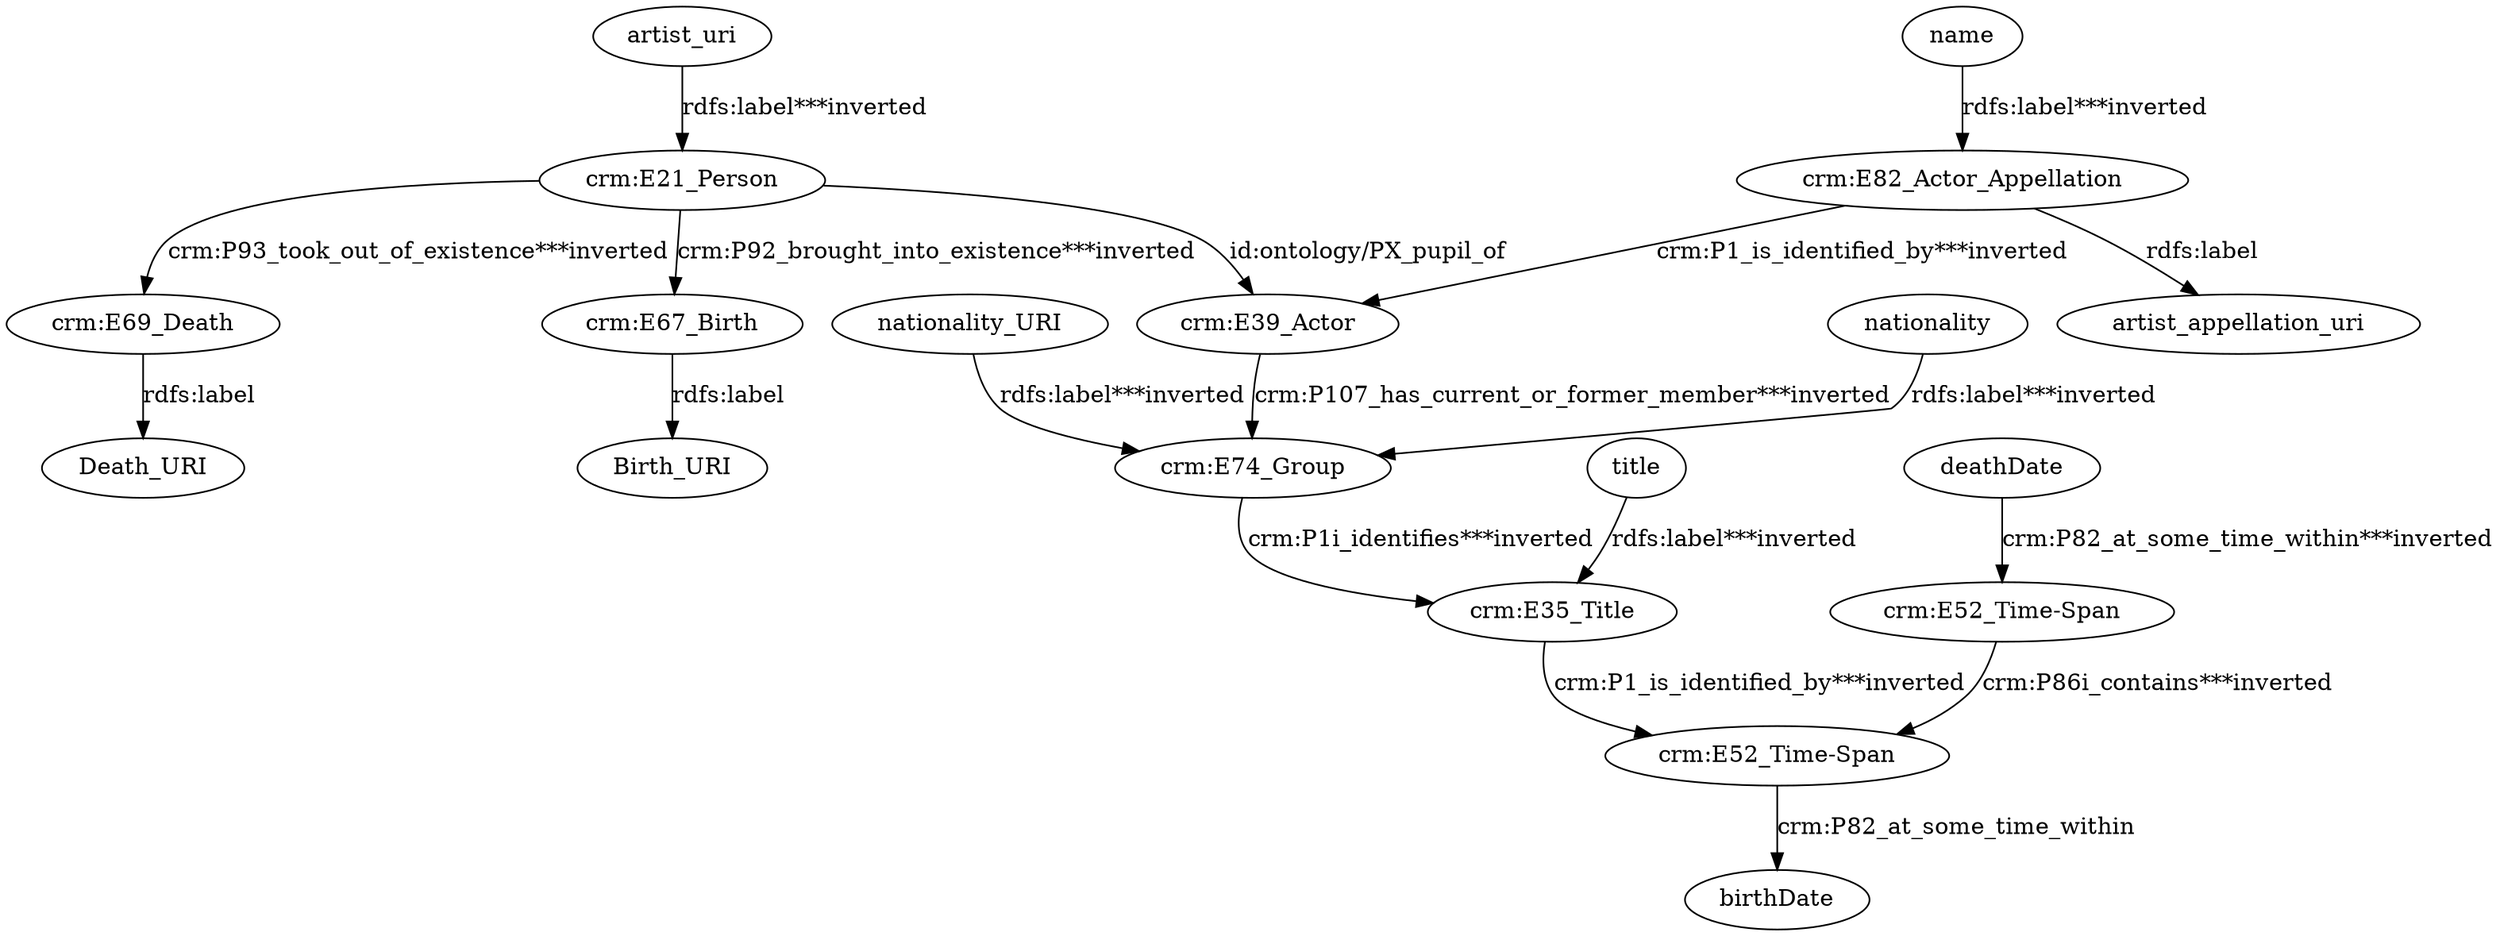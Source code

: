digraph {
  artist_uri [type=attribute_name,label=artist_uri]
  "crm:E21_Person1" [type=class_uri,label="crm:E21_Person"]
  "crm:E39_Actor" [type=class_uri,label="crm:E39_Actor"]
  "crm:E67_Birth1" [type=class_uri,label="crm:E67_Birth"]
  "crm:E69_Death1" [type=class_uri,label="crm:E69_Death"]
  "crm:E35_Title1" [type=class_uri,label="crm:E35_Title"]
  "crm:E52_Time-Span1" [type=class_uri,label="crm:E52_Time-Span"]
  "crm:E74_Group1" [type=class_uri,label="crm:E74_Group"]
  birthDate [type=attribute_name,label=birthDate]
  "crm:E52_Time-Span2" [type=class_uri,label="crm:E52_Time-Span"]
  Birth_URI [type=attribute_name,label=Birth_URI]
  Death_URI [type=attribute_name,label=Death_URI]
  "crm:E82_Actor_Appellation1" [type=class_uri,label="crm:E82_Actor_Appellation"]
  artist_appellation_uri [type=attribute_name,label=artist_appellation_uri]
  deathDate [type=attribute_name,label=deathDate]
  name [type=attribute_name,label=name]
  nationality [type=attribute_name,label=nationality]
  nationality_URI [type=attribute_name,label=nationality_URI]
  title [type=attribute_name,label=title]
  artist_uri -> "crm:E21_Person1" [type=st_property_uri,label="rdfs:label***inverted"]
  "crm:E21_Person1" -> "crm:E39_Actor" [label="id:ontology/PX_pupil_of",type=direct_property_uri]
  "crm:E21_Person1" -> "crm:E67_Birth1" [type=inherited,label="crm:P92_brought_into_existence***inverted"]
  "crm:E21_Person1" -> "crm:E69_Death1" [type=inherited,label="crm:P93_took_out_of_existence***inverted"]
  "crm:E35_Title1" -> "crm:E52_Time-Span1" [type=inherited,label="crm:P1_is_identified_by***inverted"]
  "crm:E39_Actor" -> "crm:E74_Group1" [type=direct_property_uri,label="crm:P107_has_current_or_former_member***inverted"]
  "crm:E52_Time-Span1" -> birthDate [label="crm:P82_at_some_time_within",type=st_property_uri]
  "crm:E52_Time-Span2" -> "crm:E52_Time-Span1" [type=direct_property_uri,label="crm:P86i_contains***inverted"]
  "crm:E67_Birth1" -> Birth_URI [label="rdfs:label",type=st_property_uri]
  "crm:E69_Death1" -> Death_URI [label="rdfs:label",type=st_property_uri]
  "crm:E74_Group1" -> "crm:E35_Title1" [type=inherited,label="crm:P1i_identifies***inverted"]
  "crm:E82_Actor_Appellation1" -> artist_appellation_uri [label="rdfs:label",type=st_property_uri]
  "crm:E82_Actor_Appellation1" -> "crm:E39_Actor" [type=inherited,label="crm:P1_is_identified_by***inverted"]
  deathDate -> "crm:E52_Time-Span2" [type=st_property_uri,label="crm:P82_at_some_time_within***inverted"]
  name -> "crm:E82_Actor_Appellation1" [type=st_property_uri,label="rdfs:label***inverted"]
  nationality -> "crm:E74_Group1" [type=st_property_uri,label="rdfs:label***inverted"]
  nationality_URI -> "crm:E74_Group1" [type=st_property_uri,label="rdfs:label***inverted"]
  title -> "crm:E35_Title1" [type=st_property_uri,label="rdfs:label***inverted"]
}
